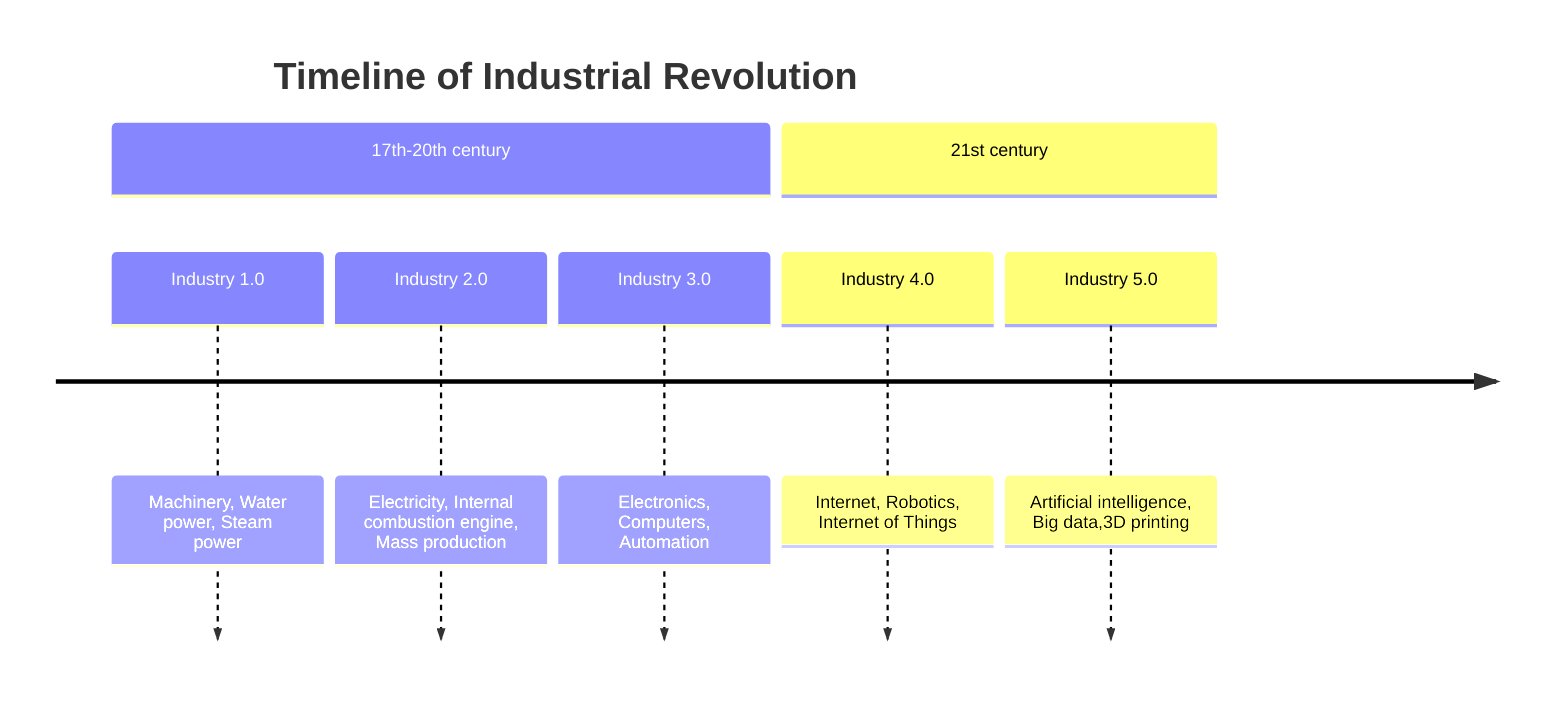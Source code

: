 timeline
    title Timeline of Industrial Revolution
    section 17th-20th century
        Industry 1.0 : Machinery, Water power, Steam <br>power
        Industry 2.0 : Electricity, Internal combustion engine, Mass production
        Industry 3.0 : Electronics, Computers, Automation
    section 21st century
        Industry 4.0 : Internet, Robotics, Internet of Things
        Industry 5.0 : Artificial intelligence, Big data,3D printing